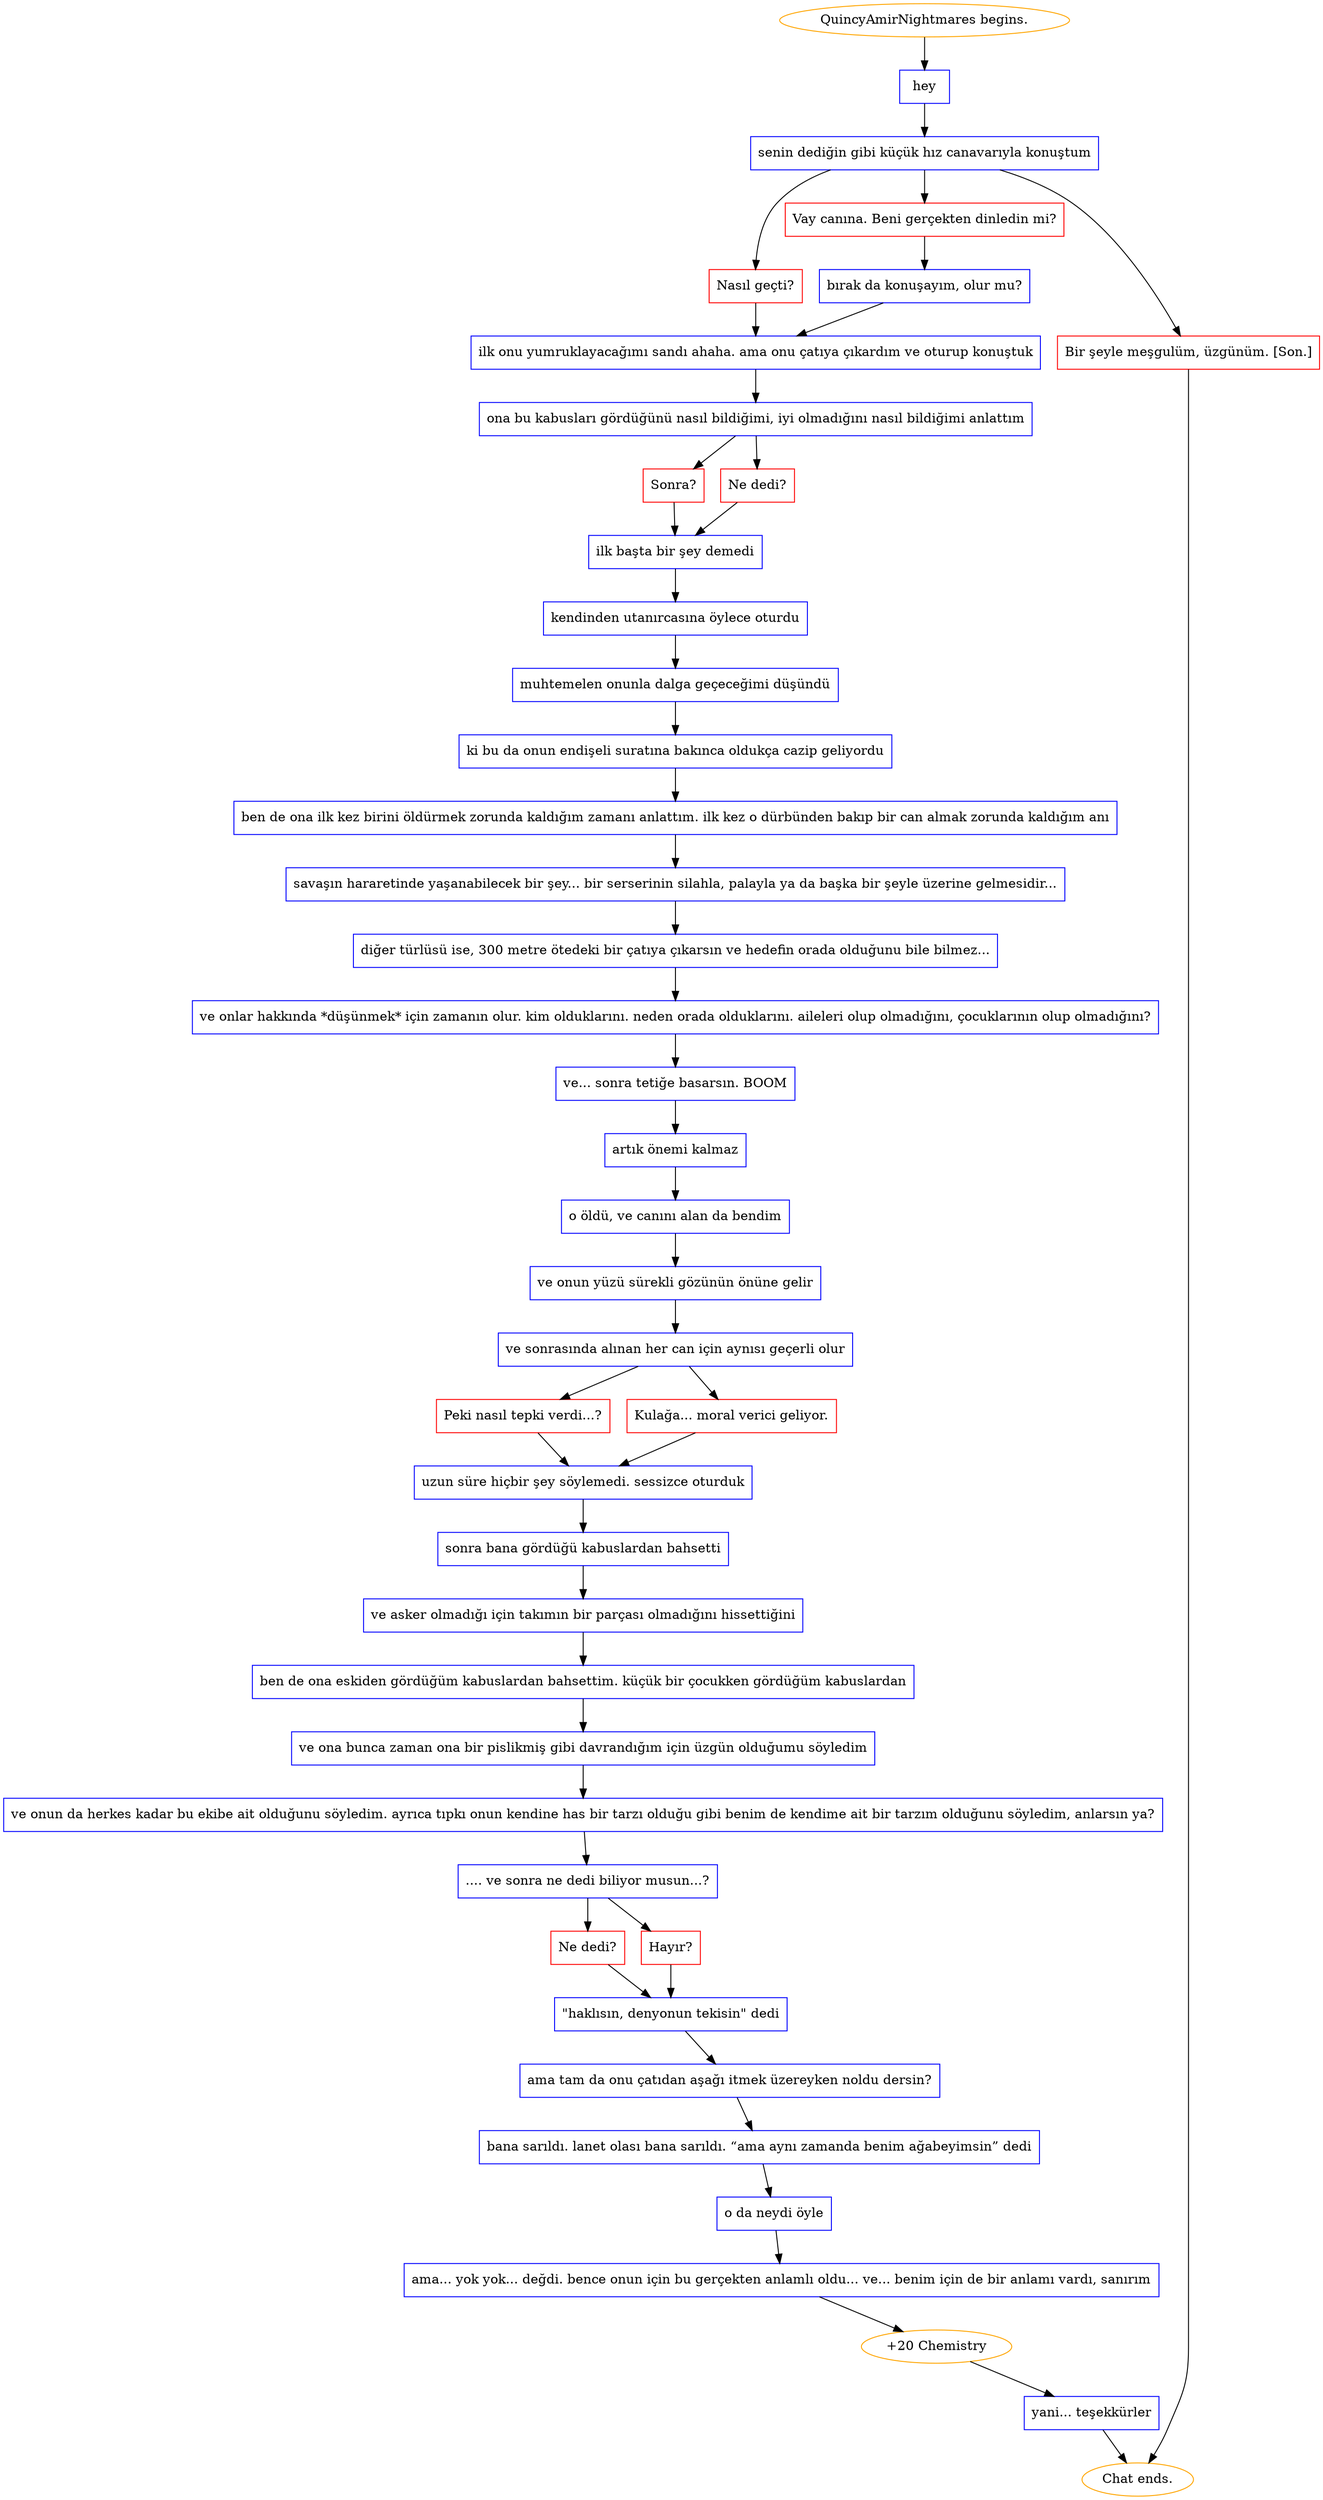 digraph {
	"QuincyAmirNightmares begins." [color=orange];
		"QuincyAmirNightmares begins." -> j3281301789;
	j3281301789 [label="hey",shape=box,color=blue];
		j3281301789 -> j2628251160;
	j2628251160 [label="senin dediğin gibi küçük hız canavarıyla konuştum",shape=box,color=blue];
		j2628251160 -> j3765906351;
		j2628251160 -> j2108524361;
		j2628251160 -> j3465973669;
	j3765906351 [label="Nasıl geçti?",shape=box,color=red];
		j3765906351 -> j948760735;
	j2108524361 [label="Vay canına. Beni gerçekten dinledin mi?",shape=box,color=red];
		j2108524361 -> j3769580866;
	j3465973669 [label="Bir şeyle meşgulüm, üzgünüm. [Son.]",shape=box,color=red];
		j3465973669 -> "Chat ends.";
	j948760735 [label="ilk onu yumruklayacağımı sandı ahaha. ama onu çatıya çıkardım ve oturup konuştuk",shape=box,color=blue];
		j948760735 -> j1323390957;
	j3769580866 [label="bırak da konuşayım, olur mu?",shape=box,color=blue];
		j3769580866 -> j948760735;
	"Chat ends." [color=orange];
	j1323390957 [label="ona bu kabusları gördüğünü nasıl bildiğimi, iyi olmadığını nasıl bildiğimi anlattım",shape=box,color=blue];
		j1323390957 -> j851871972;
		j1323390957 -> j2242113582;
	j851871972 [label="Sonra?",shape=box,color=red];
		j851871972 -> j4231495141;
	j2242113582 [label="Ne dedi?",shape=box,color=red];
		j2242113582 -> j4231495141;
	j4231495141 [label="ilk başta bir şey demedi",shape=box,color=blue];
		j4231495141 -> j3453327113;
	j3453327113 [label="kendinden utanırcasına öylece oturdu",shape=box,color=blue];
		j3453327113 -> j1760409684;
	j1760409684 [label="muhtemelen onunla dalga geçeceğimi düşündü",shape=box,color=blue];
		j1760409684 -> j1264694491;
	j1264694491 [label="ki bu da onun endişeli suratına bakınca oldukça cazip geliyordu",shape=box,color=blue];
		j1264694491 -> j1034055138;
	j1034055138 [label="ben de ona ilk kez birini öldürmek zorunda kaldığım zamanı anlattım. ilk kez o dürbünden bakıp bir can almak zorunda kaldığım anı",shape=box,color=blue];
		j1034055138 -> j3401026394;
	j3401026394 [label="savaşın hararetinde yaşanabilecek bir şey... bir serserinin silahla, palayla ya da başka bir şeyle üzerine gelmesidir...",shape=box,color=blue];
		j3401026394 -> j3182421873;
	j3182421873 [label="diğer türlüsü ise, 300 metre ötedeki bir çatıya çıkarsın ve hedefin orada olduğunu bile bilmez...",shape=box,color=blue];
		j3182421873 -> j430409367;
	j430409367 [label="ve onlar hakkında *düşünmek* için zamanın olur. kim olduklarını. neden orada olduklarını. aileleri olup olmadığını, çocuklarının olup olmadığını?",shape=box,color=blue];
		j430409367 -> j3420720169;
	j3420720169 [label="ve... sonra tetiğe basarsın. BOOM",shape=box,color=blue];
		j3420720169 -> j564161174;
	j564161174 [label="artık önemi kalmaz",shape=box,color=blue];
		j564161174 -> j1809371272;
	j1809371272 [label="o öldü, ve canını alan da bendim",shape=box,color=blue];
		j1809371272 -> j2953679120;
	j2953679120 [label="ve onun yüzü sürekli gözünün önüne gelir",shape=box,color=blue];
		j2953679120 -> j3663270414;
	j3663270414 [label="ve sonrasında alınan her can için aynısı geçerli olur",shape=box,color=blue];
		j3663270414 -> j3011986809;
		j3663270414 -> j1445767797;
	j3011986809 [label="Peki nasıl tepki verdi...?",shape=box,color=red];
		j3011986809 -> j1087922898;
	j1445767797 [label="Kulağa... moral verici geliyor.",shape=box,color=red];
		j1445767797 -> j1087922898;
	j1087922898 [label="uzun süre hiçbir şey söylemedi. sessizce oturduk",shape=box,color=blue];
		j1087922898 -> j381551933;
	j381551933 [label="sonra bana gördüğü kabuslardan bahsetti",shape=box,color=blue];
		j381551933 -> j849422215;
	j849422215 [label="ve asker olmadığı için takımın bir parçası olmadığını hissettiğini",shape=box,color=blue];
		j849422215 -> j3765791274;
	j3765791274 [label="ben de ona eskiden gördüğüm kabuslardan bahsettim. küçük bir çocukken gördüğüm kabuslardan",shape=box,color=blue];
		j3765791274 -> j2732977944;
	j2732977944 [label="ve ona bunca zaman ona bir pislikmiş gibi davrandığım için üzgün olduğumu söyledim",shape=box,color=blue];
		j2732977944 -> j3303228078;
	j3303228078 [label="ve onun da herkes kadar bu ekibe ait olduğunu söyledim. ayrıca tıpkı onun kendine has bir tarzı olduğu gibi benim de kendime ait bir tarzım olduğunu söyledim, anlarsın ya?",shape=box,color=blue];
		j3303228078 -> j3701631302;
	j3701631302 [label=".... ve sonra ne dedi biliyor musun...?",shape=box,color=blue];
		j3701631302 -> j3645235199;
		j3701631302 -> j2015802813;
	j3645235199 [label="Ne dedi?",shape=box,color=red];
		j3645235199 -> j3720450753;
	j2015802813 [label="Hayır?",shape=box,color=red];
		j2015802813 -> j3720450753;
	j3720450753 [label="\"haklısın, denyonun tekisin\" dedi",shape=box,color=blue];
		j3720450753 -> j1014693848;
	j1014693848 [label="ama tam da onu çatıdan aşağı itmek üzereyken noldu dersin?",shape=box,color=blue];
		j1014693848 -> j1380750937;
	j1380750937 [label="bana sarıldı. lanet olası bana sarıldı. “ama aynı zamanda benim ağabeyimsin” dedi",shape=box,color=blue];
		j1380750937 -> j1286405126;
	j1286405126 [label="o da neydi öyle",shape=box,color=blue];
		j1286405126 -> j298970406;
	j298970406 [label="ama... yok yok... değdi. bence onun için bu gerçekten anlamlı oldu... ve... benim için de bir anlamı vardı, sanırım",shape=box,color=blue];
		j298970406 -> j3973109455;
	j3973109455 [label="+20 Chemistry",color=orange];
		j3973109455 -> j2621075962;
	j2621075962 [label="yani... teşekkürler",shape=box,color=blue];
		j2621075962 -> "Chat ends.";
}
